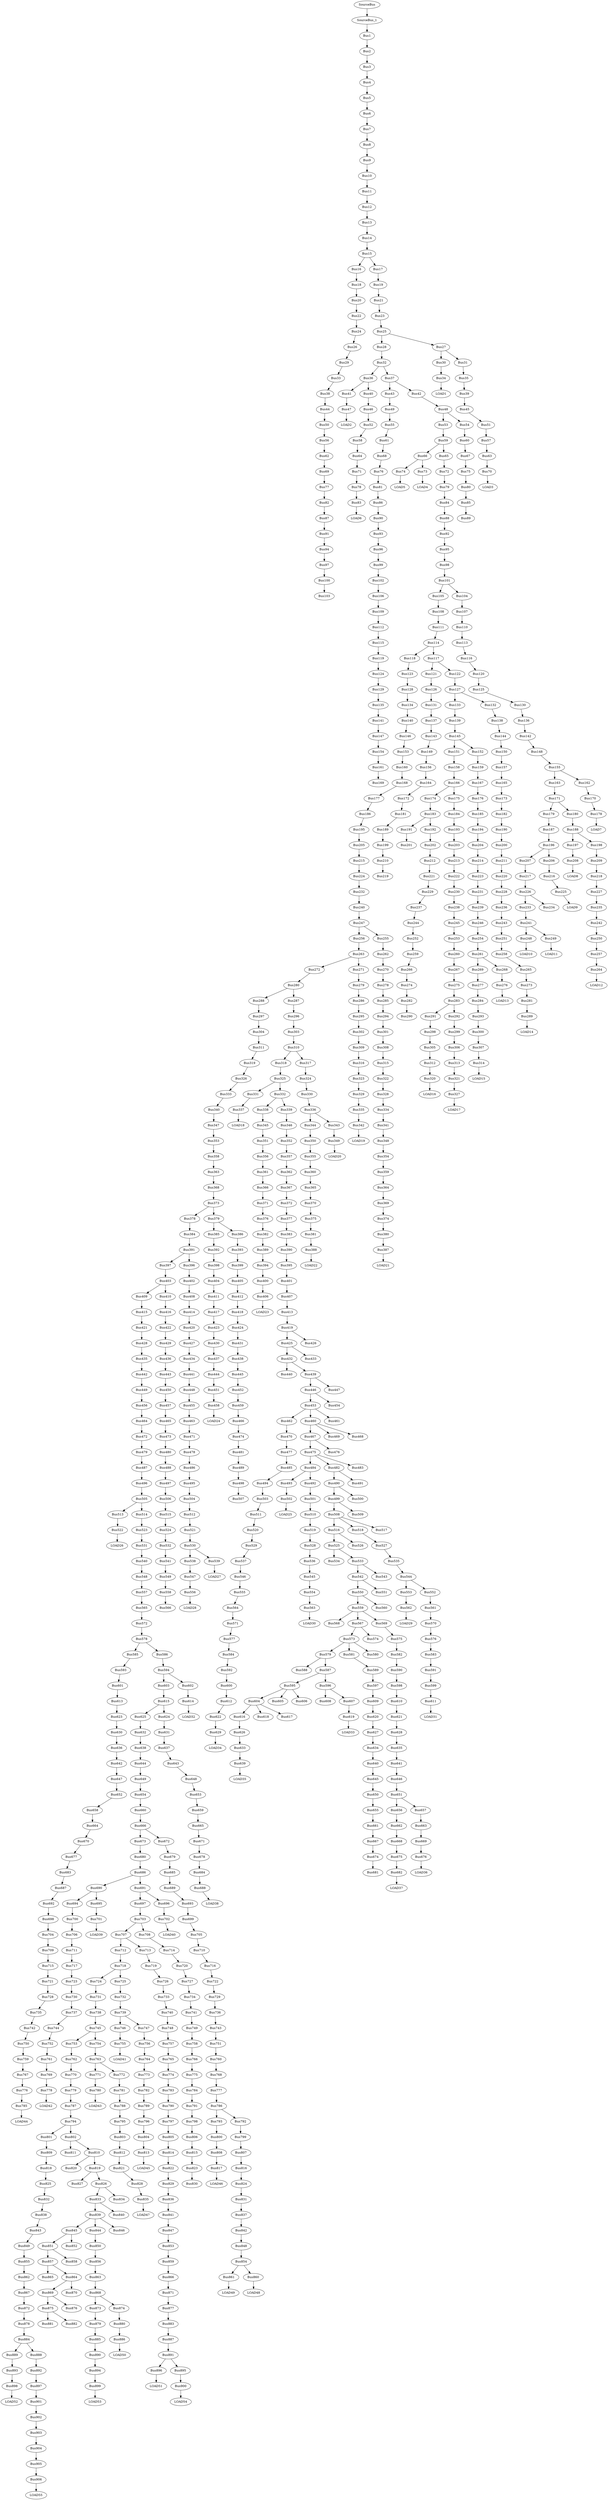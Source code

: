 strict digraph "" {
	Bus270 -> Bus278;
	Bus278 -> Bus285;
	Bus648 -> Bus653;
	Bus653 -> Bus659;
	Bus69 -> Bus77;
	Bus77 -> Bus82;
	Bus288 -> Bus297;
	Bus297 -> Bus304;
	Bus796 -> Bus804;
	Bus804 -> Bus813;
	Bus813 -> LOAD45;
	Bus656 -> Bus662;
	Bus662 -> Bus668;
	Bus136 -> Bus142;
	Bus142 -> Bus148;
	Bus878 -> Bus884;
	Bus884 -> Bus889;
	Bus884 -> Bus888;
	Bus30 -> Bus34;
	Bus34 -> LOAD1;
	Bus269 -> Bus277;
	Bus277 -> Bus284;
	Bus173 -> Bus182;
	Bus182 -> Bus190;
	Bus259 -> Bus266;
	Bus266 -> Bus274;
	Bus868 -> Bus873;
	Bus868 -> Bus874;
	Bus873 -> Bus879;
	Bus412 -> Bus418;
	Bus418 -> Bus424;
	Bus41 -> Bus47;
	Bus47 -> LOAD2;
	Bus212 -> Bus221;
	Bus221 -> Bus229;
	Bus313 -> Bus321;
	Bus321 -> Bus327;
	Bus626 -> Bus633;
	Bus633 -> Bus639;
	Bus126 -> Bus131;
	Bus131 -> Bus137;
	Bus114 -> Bus118;
	Bus114 -> Bus117;
	Bus118 -> Bus123;
	Bus53 -> Bus59;
	Bus59 -> Bus66;
	Bus59 -> Bus65;
	Bus705 -> Bus710;
	Bus710 -> Bus716;
	Bus666 -> Bus673;
	Bus666 -> Bus672;
	Bus673 -> Bus680;
	Bus274 -> Bus282;
	Bus282 -> Bus290;
	Bus637 -> Bus643;
	Bus643 -> Bus648;
	Bus886 -> LOAD50;
	Bus703 -> Bus707;
	Bus703 -> Bus708;
	Bus707 -> Bus712;
	Bus707 -> Bus713;
	Bus325 -> Bus331;
	Bus325 -> Bus332;
	Bus331 -> Bus337;
	Bus195 -> Bus205;
	Bus205 -> Bus215;
	Bus857 -> Bus865;
	Bus857 -> Bus864;
	Bus563 -> LOAD30;
	Bus318 -> Bus325;
	Bus688 -> LOAD38;
	SourceBus -> SourceBus_1;
	SourceBus_1 -> Bus1;
	Bus329 -> Bus335;
	Bus335 -> Bus342;
	Bus716 -> Bus722;
	Bus722 -> Bus729;
	Bus470 -> Bus477;
	Bus477 -> Bus485;
	Bus824 -> Bus831;
	Bus831 -> Bus837;
	Bus263 -> Bus272;
	Bus263 -> Bus271;
	Bus272 -> Bus280;
	Bus821 -> Bus828;
	Bus828 -> Bus835;
	Bus32 -> Bus36;
	Bus32 -> Bus37;
	Bus36 -> Bus41;
	Bus36 -> Bus40;
	Bus795 -> Bus803;
	Bus803 -> Bus812;
	Bus8 -> Bus9;
	Bus9 -> Bus10;
	Bus243 -> Bus251;
	Bus251 -> Bus258;
	Bus200 -> Bus211;
	Bus211 -> Bus220;
	Bus356 -> Bus361;
	Bus361 -> Bus366;
	Bus50 -> Bus56;
	Bus56 -> Bus62;
	Bus425 -> Bus432;
	Bus425 -> Bus433;
	Bus432 -> Bus440;
	Bus432 -> Bus439;
	Bus62 -> Bus69;
	Bus570 -> Bus576;
	Bus576 -> Bus583;
	Bus351 -> Bus356;
	Bus589 -> Bus597;
	Bus597 -> Bus609;
	Bus414 -> Bus420;
	Bus420 -> Bus427;
	Bus127 -> Bus133;
	Bus127 -> Bus132;
	Bus133 -> Bus139;
	Bus285 -> Bus294;
	Bus143 -> Bus149;
	Bus149 -> Bus156;
	Bus190 -> Bus200;
	Bus512 -> Bus521;
	Bus521 -> Bus530;
	Bus363 -> Bus368;
	Bus368 -> Bus373;
	Bus562 -> LOAD29;
	Bus591 -> Bus599;
	Bus599 -> Bus611;
	Bus78 -> Bus83;
	Bus83 -> LOAD6;
	Bus604 -> Bus616;
	Bus604 -> Bus618;
	Bus604 -> Bus617;
	Bus616 -> Bus626;
	Bus87 -> Bus91;
	Bus91 -> Bus94;
	Bus724 -> Bus731;
	Bus731 -> Bus738;
	Bus166 -> Bus174;
	Bus166 -> Bus175;
	Bus174 -> Bus183;
	Bus631 -> Bus637;
	Bus44 -> Bus50;
	Bus155 -> Bus163;
	Bus155 -> Bus162;
	Bus163 -> Bus171;
	Bus738 -> Bus745;
	Bus347 -> Bus353;
	Bus353 -> Bus358;
	Bus685 -> Bus689;
	Bus689 -> Bus693;
	Bus889 -> Bus893;
	Bus578 -> Bus585;
	Bus578 -> Bus586;
	Bus585 -> Bus593;
	Bus799 -> Bus807;
	Bus807 -> Bus816;
	Bus452 -> Bus459;
	Bus459 -> Bus466;
	Bus294 -> Bus301;
	Bus505 -> Bus513;
	Bus505 -> Bus514;
	Bus513 -> Bus522;
	Bus51 -> Bus57;
	Bus57 -> Bus63;
	Bus39 -> Bus45;
	Bus45 -> Bus51;
	Bus718 -> Bus724;
	Bus718 -> Bus725;
	Bus725 -> Bus732;
	Bus300 -> Bus307;
	Bus307 -> Bus314;
	Bus202 -> Bus212;
	Bus314 -> LOAD15;
	Bus680 -> Bus686;
	Bus686 -> Bus690;
	Bus686 -> Bus691;
	Bus337 -> LOAD18;
	Bus730 -> Bus737;
	Bus737 -> Bus744;
	Bus489 -> Bus498;
	Bus498 -> Bus507;
	Bus761 -> Bus769;
	Bus769 -> Bus778;
	Bus238 -> Bus245;
	Bus245 -> Bus253;
	Bus801 -> Bus809;
	Bus809 -> Bus818;
	Bus619 -> LOAD33;
	Bus833 -> Bus839;
	Bus833 -> Bus840;
	Bus839 -> Bus845;
	Bus839 -> Bus844;
	Bus839 -> Bus846;
	Bus485 -> Bus494;
	Bus494 -> Bus503;
	Bus112 -> Bus115;
	Bus115 -> Bus119;
	Bus298 -> Bus305;
	Bus305 -> Bus312;
	Bus610 -> Bus621;
	Bus621 -> Bus628;
	Bus258 -> Bus265;
	Bus265 -> Bus273;
	Bus493 -> Bus502;
	Bus502 -> LOAD25;
	Bus54 -> Bus60;
	Bus60 -> Bus67;
	Bus224 -> Bus232;
	Bus232 -> Bus240;
	Bus378 -> Bus384;
	Bus384 -> Bus391;
	Bus890 -> Bus894;
	Bus894 -> Bus899;
	Bus427 -> Bus434;
	Bus434 -> Bus441;
	Bus467 -> Bus475;
	Bus467 -> Bus476;
	Bus475 -> Bus484;
	Bus475 -> Bus482;
	Bus475 -> Bus483;
	Bus586 -> Bus594;
	Bus12 -> Bus13;
	Bus13 -> Bus14;
	Bus33 -> Bus38;
	Bus38 -> Bus44;
	Bus763 -> Bus771;
	Bus763 -> Bus772;
	Bus771 -> Bus780;
	Bus781 -> Bus788;
	Bus788 -> Bus795;
	Bus693 -> Bus699;
	Bus457 -> Bus465;
	Bus465 -> Bus473;
	Bus775 -> Bus784;
	Bus784 -> Bus791;
	Bus862 -> Bus867;
	Bus867 -> Bus872;
	Bus63 -> Bus70;
	Bus70 -> LOAD3;
	Bus508 -> Bus516;
	Bus508 -> Bus518;
	Bus508 -> Bus517;
	Bus516 -> Bus525;
	Bus516 -> Bus526;
	Bus753 -> Bus762;
	Bus762 -> Bus770;
	Bus388 -> LOAD22;
	Bus312 -> Bus320;
	Bus320 -> LOAD16;
	Bus779 -> Bus787;
	Bus787 -> Bus794;
	Bus18 -> Bus20;
	Bus20 -> Bus22;
	Bus210 -> Bus219;
	Bus518 -> Bus527;
	Bus542 -> Bus550;
	Bus542 -> Bus551;
	Bus550 -> Bus559;
	Bus550 -> Bus560;
	Bus495 -> Bus504;
	Bus504 -> Bus512;
	Bus549 -> Bus558;
	Bus558 -> Bus566;
	Bus415 -> Bus421;
	Bus421 -> Bus428;
	Bus756 -> Bus764;
	Bus764 -> Bus773;
	Bus286 -> Bus295;
	Bus295 -> Bus302;
	Bus336 -> Bus344;
	Bus336 -> Bus343;
	Bus344 -> Bus350;
	Bus659 -> Bus665;
	Bus665 -> Bus671;
	Bus319 -> Bus326;
	Bus326 -> Bus333;
	Bus565 -> Bus572;
	Bus572 -> Bus578;
	Bus805 -> Bus814;
	Bus814 -> Bus822;
	Bus473 -> Bus480;
	Bus480 -> Bus488;
	Bus750 -> Bus759;
	Bus759 -> Bus767;
	Bus595 -> Bus604;
	Bus595 -> Bus605;
	Bus595 -> Bus606;
	Bus553 -> Bus562;
	Bus125 -> Bus130;
	Bus130 -> Bus136;
	Bus141 -> Bus147;
	Bus147 -> Bus154;
	Bus845 -> Bus851;
	Bus845 -> Bus852;
	Bus851 -> Bus857;
	Bus851 -> Bus858;
	Bus900 -> LOAD54;
	Bus544 -> Bus553;
	Bus544 -> Bus552;
	Bus552 -> Bus561;
	Bus88 -> Bus92;
	Bus92 -> Bus95;
	Bus620 -> Bus627;
	Bus627 -> Bus634;
	Bus158 -> Bus166;
	Bus848 -> Bus854;
	Bus854 -> Bus861;
	Bus854 -> Bus860;
	Bus161 -> Bus169;
	Bus524 -> Bus532;
	Bus532 -> Bus541;
	Bus844 -> Bus850;
	Bus444 -> Bus451;
	Bus451 -> Bus458;
	Bus196 -> Bus207;
	Bus196 -> Bus206;
	Bus207 -> Bus217;
	Bus609 -> Bus620;
	Bus301 -> Bus308;
	Bus663 -> Bus669;
	Bus669 -> Bus676;
	Bus793 -> Bus800;
	Bus800 -> Bus808;
	Bus411 -> Bus417;
	Bus417 -> Bus423;
	Bus80 -> Bus85;
	Bus85 -> Bus89;
	Bus891 -> Bus896;
	Bus891 -> Bus895;
	Bus896 -> LOAD51;
	Bus383 -> Bus390;
	Bus390 -> Bus395;
	Bus875 -> Bus881;
	Bus875 -> Bus882;
	Bus84 -> Bus88;
	Bus514 -> Bus523;
	Bus379 -> Bus385;
	Bus379 -> Bus386;
	Bus385 -> Bus392;
	Bus770 -> Bus779;
	Bus186 -> Bus195;
	Bus364 -> Bus369;
	Bus369 -> Bus374;
	Bus302 -> Bus309;
	Bus309 -> Bus316;
	Bus253 -> Bus260;
	Bus260 -> Bus267;
	Bus322 -> Bus328;
	Bus328 -> Bus334;
	Bus66 -> Bus74;
	Bus66 -> Bus73;
	Bus74 -> LOAD5;
	Bus778 -> LOAD42;
	Bus105 -> Bus108;
	Bus108 -> Bus111;
	Bus780 -> LOAD43;
	Bus16 -> Bus18;
	Bus701 -> LOAD39;
	Bus40 -> Bus46;
	Bus46 -> Bus52;
	Bus853 -> Bus859;
	Bus859 -> Bus866;
	Bus548 -> Bus557;
	Bus557 -> Bus565;
	Bus49 -> Bus55;
	Bus55 -> Bus61;
	Bus194 -> Bus204;
	Bus204 -> Bus214;
	Bus842 -> Bus848;
	Bus2 -> Bus3;
	Bus3 -> Bus4;
	Bus428 -> Bus435;
	Bus435 -> Bus442;
	Bus405 -> Bus412;
	Bus391 -> Bus397;
	Bus391 -> Bus396;
	Bus397 -> Bus403;
	Bus528 -> Bus536;
	Bus536 -> Bus545;
	Bus692 -> Bus698;
	Bus698 -> Bus704;
	Bus818 -> Bus825;
	Bus861 -> LOAD49;
	Bus176 -> Bus185;
	Bus185 -> Bus194;
	Bus829 -> Bus836;
	Bus836 -> Bus841;
	Bus395 -> Bus401;
	Bus664 -> Bus670;
	Bus670 -> Bus677;
	Bus193 -> Bus203;
	Bus203 -> Bus213;
	Bus159 -> Bus167;
	Bus167 -> Bus176;
	Bus767 -> Bus776;
	Bus82 -> Bus87;
	Bus355 -> Bus360;
	Bus360 -> Bus365;
	Bus520 -> Bus529;
	Bus529 -> Bus537;
	Bus559 -> Bus568;
	Bus559 -> Bus567;
	Bus559 -> Bus569;
	Bus365 -> Bus370;
	Bus594 -> Bus603;
	Bus594 -> Bus602;
	Bus603 -> Bus615;
	Bus375 -> Bus381;
	Bus381 -> Bus388;
	Bus641 -> Bus646;
	Bus646 -> Bus651;
	Bus545 -> Bus554;
	Bus371 -> Bus376;
	Bus376 -> Bus382;
	Bus5 -> Bus6;
	Bus6 -> Bus7;
	Bus123 -> Bus128;
	Bus240 -> Bus247;
	Bus247 -> Bus256;
	Bus247 -> Bus255;
	Bus527 -> Bus535;
	Bus535 -> Bus544;
	Bus640 -> Bus645;
	Bus645 -> Bus650;
	Bus236 -> Bus243;
	Bus183 -> Bus191;
	Bus183 -> Bus192;
	Bus191 -> Bus201;
	Bus816 -> Bus824;
	Bus216 -> Bus225;
	Bus225 -> LOAD9;
	Bus423 -> Bus430;
	Bus22 -> Bus24;
	Bus629 -> LOAD34;
	Bus613 -> Bus623;
	Bus623 -> Bus630;
	Bus358 -> Bus363;
	Bus888 -> Bus892;
	Bus652 -> Bus658;
	Bus658 -> Bus664;
	Bus768 -> Bus777;
	Bus777 -> Bus786;
	Bus453 -> Bus462;
	Bus453 -> Bus460;
	Bus453 -> Bus461;
	Bus462 -> Bus470;
	Bus554 -> Bus563;
	Bus903 -> Bus904;
	Bus904 -> Bus905;
	Bus409 -> Bus415;
	Bus52 -> Bus58;
	Bus58 -> Bus64;
	Bus671 -> Bus678;
	Bus678 -> Bus684;
	Bus120 -> Bus125;
	Bus61 -> Bus68;
	Bus823 -> Bus830;
	Bus11 -> Bus12;
	Bus228 -> Bus236;
	Bus206 -> Bus216;
	Bus790 -> Bus797;
	Bus797 -> Bus805;
	Bus281 -> Bus289;
	Bus289 -> LOAD14;
	Bus798 -> Bus806;
	Bus806 -> Bus815;
	Bus634 -> Bus640;
	Bus817 -> LOAD46;
	Bus746 -> Bus755;
	Bus755 -> LOAD41;
	Bus14 -> Bus15;
	Bus449 -> Bus456;
	Bus456 -> Bus464;
	Bus342 -> LOAD19;
	Bus334 -> Bus341;
	Bus538 -> Bus547;
	Bus547 -> Bus556;
	Bus171 -> Bus179;
	Bus171 -> Bus180;
	Bus101 -> Bus105;
	Bus101 -> Bus104;
	Bus104 -> Bus107;
	Bus150 -> Bus157;
	Bus157 -> Bus165;
	Bus582 -> Bus590;
	Bus590 -> Bus598;
	Bus24 -> Bus26;
	Bus697 -> Bus703;
	Bus869 -> Bus875;
	Bus869 -> Bus876;
	Bus901 -> Bus902;
	Bus902 -> Bus903;
	Bus661 -> Bus667;
	Bus667 -> Bus674;
	Bus874 -> Bus880;
	Bus880 -> Bus886;
	Bus271 -> Bus279;
	Bus479 -> Bus487;
	Bus487 -> Bus496;
	Bus802 -> Bus811;
	Bus802 -> Bus810;
	Bus717 -> Bus723;
	Bus723 -> Bus730;
	Bus192 -> Bus202;
	Bus241 -> Bus248;
	Bus241 -> Bus249;
	Bus248 -> LOAD10;
	Bus4 -> Bus5;
	Bus615 -> Bus625;
	Bus615 -> Bus624;
	Bus625 -> Bus632;
	Bus441 -> Bus448;
	Bus448 -> Bus455;
	Bus708 -> Bus714;
	Bus741 -> Bus749;
	Bus749 -> Bus758;
	Bus786 -> Bus793;
	Bus786 -> Bus792;
	Bus785 -> LOAD44;
	Bus810 -> Bus820;
	Bus810 -> Bus819;
	Bus94 -> Bus97;
	Bus97 -> Bus100;
	Bus396 -> Bus402;
	Bus478 -> Bus486;
	Bus486 -> Bus495;
	Bus712 -> Bus718;
	Bus758 -> Bus766;
	Bus766 -> Bus775;
	Bus850 -> Bus856;
	Bus632 -> Bus638;
	Bus638 -> Bus644;
	Bus699 -> Bus705;
	Bus26 -> Bus29;
	Bus29 -> Bus33;
	Bus484 -> Bus493;
	Bus484 -> Bus492;
	Bus273 -> Bus281;
	Bus443 -> Bus450;
	Bus450 -> Bus457;
	Bus713 -> Bus719;
	Bus630 -> Bus636;
	Bus399 -> Bus405;
	Bus209 -> Bus218;
	Bus218 -> Bus227;
	Bus584 -> Bus592;
	Bus592 -> Bus600;
	Bus264 -> LOAD12;
	Bus419 -> Bus425;
	Bus419 -> Bus426;
	Bus117 -> Bus121;
	Bus117 -> Bus122;
	Bus728 -> Bus735;
	Bus735 -> Bus742;
	Bus455 -> Bus463;
	Bus463 -> Bus471;
	Bus25 -> Bus28;
	Bus25 -> Bus27;
	Bus28 -> Bus32;
	Bus283 -> Bus291;
	Bus283 -> Bus292;
	Bus291 -> Bus298;
	Bus672 -> Bus679;
	Bus679 -> Bus685;
	Bus304 -> Bus311;
	Bus311 -> Bus319;
	Bus729 -> Bus736;
	Bus736 -> Bus743;
	Bus235 -> Bus242;
	Bus242 -> Bus250;
	Bus748 -> Bus757;
	Bus757 -> Bus765;
	Bus139 -> Bus145;
	Bus145 -> Bus151;
	Bus145 -> Bus152;
	Bus227 -> Bus235;
	Bus162 -> Bus170;
	Bus170 -> Bus178;
	Bus654 -> Bus660;
	Bus660 -> Bus666;
	Bus27 -> Bus30;
	Bus27 -> Bus31;
	Bus31 -> Bus35;
	Bus280 -> Bus288;
	Bus280 -> Bus287;
	Bus287 -> Bus296;
	Bus138 -> Bus144;
	Bus144 -> Bus150;
	Bus458 -> LOAD24;
	Bus177 -> Bus186;
	Bus783 -> Bus790;
	Bus102 -> Bus106;
	Bus106 -> Bus109;
	Bus179 -> Bus187;
	Bus525 -> Bus534;
	Bus525 -> Bus533;
	Bus188 -> Bus197;
	Bus188 -> Bus198;
	Bus197 -> Bus208;
	Bus460 -> Bus467;
	Bus460 -> Bus469;
	Bus460 -> Bus468;
	Bus709 -> Bus715;
	Bus715 -> Bus721;
	Bus382 -> Bus389;
	Bus220 -> Bus228;
	Bus317 -> Bus324;
	Bus324 -> Bus330;
	Bus593 -> Bus601;
	Bus392 -> Bus398;
	Bus398 -> Bus404;
	Bus649 -> Bus654;
	Bus215 -> Bus224;
	Bus893 -> Bus898;
	Bus898 -> LOAD52;
	Bus132 -> Bus138;
	Bus657 -> Bus663;
	Bus445 -> Bus452;
	Bus316 -> Bus323;
	Bus100 -> Bus103;
	Bus501 -> Bus510;
	Bus510 -> Bus519;
	Bus838 -> Bus843;
	Bus843 -> Bus849;
	Bus99 -> Bus102;
	Bus37 -> Bus43;
	Bus37 -> Bus42;
	Bus43 -> Bus49;
	Bus257 -> Bus264;
	Bus789 -> Bus796;
	Bus275 -> Bus283;
	Bus863 -> Bus868;
	Bus370 -> Bus375;
	Bus15 -> Bus16;
	Bus15 -> Bus17;
	Bus109 -> Bus112;
	Bus151 -> Bus158;
	Bus687 -> Bus692;
	Bus332 -> Bus338;
	Bus332 -> Bus339;
	Bus338 -> Bus345;
	Bus267 -> Bus275;
	Bus214 -> Bus223;
	Bus223 -> Bus231;
	Bus446 -> Bus453;
	Bus446 -> Bus454;
	Bus380 -> Bus387;
	Bus387 -> LOAD21;
	Bus239 -> Bus246;
	Bus246 -> Bus254;
	Bus352 -> Bus357;
	Bus357 -> Bus362;
	Bus402 -> Bus408;
	Bus408 -> Bus414;
	Bus812 -> Bus821;
	Bus404 -> Bus411;
	Bus696 -> Bus702;
	Bus702 -> LOAD40;
	Bus341 -> Bus348;
	Bus348 -> Bus354;
	Bus406 -> LOAD23;
	Bus73 -> LOAD4;
	Bus330 -> Bus336;
	Bus374 -> Bus380;
	Bus537 -> Bus546;
	Bus546 -> Bus555;
	Bus677 -> Bus683;
	Bus683 -> Bus687;
	Bus373 -> Bus378;
	Bus373 -> Bus379;
	Bus7 -> Bus8;
	Bus847 -> Bus853;
	Bus719 -> Bus726;
	Bus726 -> Bus733;
	Bus742 -> Bus750;
	Bus284 -> Bus293;
	Bus835 -> LOAD47;
	Bus714 -> Bus720;
	Bus720 -> Bus727;
	Bus897 -> Bus901;
	Bus156 -> Bus164;
	Bus129 -> Bus135;
	Bus135 -> Bus141;
	Bus727 -> Bus734;
	Bus734 -> Bus741;
	Bus754 -> Bus763;
	Bus222 -> Bus230;
	Bus230 -> Bus238;
	Bus10 -> Bus11;
	Bus482 -> Bus490;
	Bus482 -> Bus491;
	Bus490 -> Bus499;
	Bus490 -> Bus500;
	Bus856 -> Bus863;
	Bus782 -> Bus789;
	Bus401 -> Bus407;
	Bus407 -> Bus413;
	Bus732 -> Bus739;
	Bus739 -> Bus746;
	Bus739 -> Bus747;
	Bus690 -> Bus694;
	Bus690 -> Bus695;
	Bus694 -> Bus700;
	Bus140 -> Bus146;
	Bus146 -> Bus153;
	Bus639 -> LOAD35;
	Bus310 -> Bus318;
	Bus310 -> Bus317;
	Bus700 -> Bus706;
	Bus706 -> Bus711;
	Bus293 -> Bus300;
	Bus503 -> Bus511;
	Bus511 -> Bus520;
	Bus530 -> Bus538;
	Bus530 -> Bus539;
	Bus745 -> Bus753;
	Bus745 -> Bus754;
	Bus160 -> Bus168;
	Bus168 -> Bus177;
	Bus674 -> Bus681;
	Bus682 -> LOAD37;
	Bus343 -> Bus349;
	Bus349 -> LOAD20;
	Bus611 -> LOAD31;
	Bus17 -> Bus19;
	Bus19 -> Bus21;
	Bus90 -> Bus93;
	Bus93 -> Bus96;
	Bus596 -> Bus608;
	Bus596 -> Bus607;
	Bus506 -> Bus515;
	Bus515 -> Bus524;
	Bus600 -> Bus612;
	Bus366 -> Bus371;
	Bus372 -> Bus377;
	Bus377 -> Bus383;
	Bus345 -> Bus351;
	Bus772 -> Bus781;
	Bus430 -> Bus437;
	Bus95 -> Bus98;
	Bus229 -> Bus237;
	Bus237 -> Bus244;
	Bus577 -> Bus584;
	Bus152 -> Bus159;
	Bus895 -> Bus900;
	Bus111 -> Bus114;
	Bus261 -> Bus269;
	Bus261 -> Bus268;
	Bus268 -> Bus276;
	Bus327 -> LOAD17;
	Bus555 -> Bus564;
	Bus567 -> Bus573;
	Bus567 -> Bus574;
	Bus602 -> Bus614;
	Bus292 -> Bus299;
	Bus624 -> Bus631;
	Bus819 -> Bus827;
	Bus819 -> Bus826;
	Bus571 -> Bus577;
	Bus431 -> Bus438;
	Bus438 -> Bus445;
	Bus808 -> Bus817;
	Bus86 -> Bus90;
	Bus760 -> Bus768;
	Bus64 -> Bus71;
	Bus71 -> Bus78;
	Bus651 -> Bus656;
	Bus651 -> Bus657;
	Bus636 -> Bus642;
	Bus642 -> Bus647;
	Bus837 -> Bus842;
	Bus539 -> LOAD27;
	Bus822 -> Bus829;
	Bus315 -> Bus322;
	Bus791 -> Bus798;
	Bus276 -> LOAD13;
	Bus119 -> Bus124;
	Bus564 -> Bus571;
	Bus198 -> Bus209;
	Bus628 -> Bus635;
	Bus75 -> Bus80;
	Bus250 -> Bus257;
	Bus573 -> Bus579;
	Bus573 -> Bus581;
	Bus573 -> Bus580;
	Bus471 -> Bus478;
	Bus128 -> Bus134;
	Bus134 -> Bus140;
	Bus733 -> Bus740;
	Bus740 -> Bus748;
	Bus695 -> Bus701;
	Bus622 -> Bus629;
	Bus776 -> Bus785;
	Bus747 -> Bus756;
	Bus180 -> Bus188;
	Bus252 -> Bus259;
	Bus864 -> Bus869;
	Bus864 -> Bus870;
	Bus148 -> Bus155;
	Bus841 -> Bus847;
	Bus226 -> Bus233;
	Bus226 -> Bus234;
	Bus233 -> Bus241;
	Bus424 -> Bus431;
	Bus107 -> Bus110;
	Bus110 -> Bus113;
	Bus296 -> Bus303;
	Bus303 -> Bus310;
	Bus254 -> Bus261;
	Bus249 -> LOAD11;
	Bus892 -> Bus897;
	Bus601 -> Bus613;
	Bus794 -> Bus801;
	Bus794 -> Bus802;
	Bus256 -> Bus263;
	Bus389 -> Bus394;
	Bus464 -> Bus472;
	Bus367 -> Bus372;
	Bus872 -> Bus878;
	Bus765 -> Bus774;
	Bus213 -> Bus222;
	Bus569 -> Bus575;
	Bus579 -> Bus588;
	Bus579 -> Bus587;
	Bus575 -> Bus582;
	Bus607 -> Bus619;
	Bus255 -> Bus262;
	Bus826 -> Bus833;
	Bus826 -> Bus834;
	Bus403 -> Bus409;
	Bus403 -> Bus410;
	Bus231 -> Bus239;
	Bus773 -> Bus782;
	Bus153 -> Bus160;
	Bus676 -> LOAD36;
	Bus68 -> Bus76;
	Bus76 -> Bus81;
	Bus178 -> LOAD7;
	Bus650 -> Bus655;
	Bus655 -> Bus661;
	Bus394 -> Bus400;
	Bus299 -> Bus306;
	Bus306 -> Bus313;
	Bus137 -> Bus143;
	Bus187 -> Bus196;
	Bus499 -> Bus508;
	Bus499 -> Bus509;
	Bus481 -> Bus489;
	Bus721 -> Bus728;
	Bus644 -> Bus649;
	Bus691 -> Bus697;
	Bus691 -> Bus696;
	Bus393 -> Bus399;
	Bus437 -> Bus444;
	Bus885 -> Bus890;
	Bus154 -> Bus161;
	Bus871 -> Bus877;
	Bus877 -> Bus883;
	Bus496 -> Bus505;
	Bus42 -> Bus48;
	Bus262 -> Bus270;
	Bus825 -> Bus832;
	Bus429 -> Bus436;
	Bus436 -> Bus443;
	Bus217 -> Bus226;
	Bus172 -> Bus181;
	Bus181 -> Bus189;
	Bus339 -> Bus346;
	Bus647 -> Bus652;
	Bus81 -> Bus86;
	Bus354 -> Bus359;
	Bus21 -> Bus23;
	Bus832 -> Bus838;
	Bus860 -> LOAD48;
	Bus189 -> Bus199;
	Bus199 -> Bus210;
	Bus113 -> Bus116;
	Bus116 -> Bus120;
	Bus323 -> Bus329;
	Bus72 -> Bus79;
	Bus79 -> Bus84;
	Bus561 -> Bus570;
	Bus743 -> Bus751;
	Bus751 -> Bus760;
	Bus413 -> Bus419;
	Bus98 -> Bus101;
	Bus598 -> Bus610;
	Bus541 -> Bus549;
	Bus533 -> Bus542;
	Bus533 -> Bus543;
	Bus583 -> Bus591;
	Bus488 -> Bus497;
	Bus497 -> Bus506;
	Bus96 -> Bus99;
	Bus883 -> Bus887;
	Bus887 -> Bus891;
	Bus359 -> Bus364;
	Bus849 -> Bus855;
	Bus472 -> Bus479;
	Bus410 -> Bus416;
	Bus362 -> Bus367;
	Bus333 -> Bus340;
	Bus340 -> Bus347;
	Bus519 -> Bus528;
	Bus346 -> Bus352;
	Bus474 -> Bus481;
	Bus899 -> LOAD53;
	Bus792 -> Bus799;
	Bus587 -> Bus595;
	Bus587 -> Bus596;
	Bus386 -> Bus393;
	Bus711 -> Bus717;
	Bus523 -> Bus531;
	Bus531 -> Bus540;
	Bus416 -> Bus422;
	Bus422 -> Bus429;
	Bus879 -> Bus885;
	Bus774 -> Bus783;
	Bus556 -> LOAD28;
	Bus668 -> Bus675;
	Bus675 -> Bus682;
	Bus350 -> Bus355;
	Bus752 -> Bus761;
	Bus165 -> Bus173;
	Bus279 -> Bus286;
	Bus581 -> Bus589;
	Bus684 -> Bus688;
	Bus744 -> Bus752;
	Bus121 -> Bus126;
	Bus439 -> Bus446;
	Bus439 -> Bus447;
	Bus522 -> LOAD26;
	Bus855 -> Bus862;
	Bus23 -> Bus25;
	Bus308 -> Bus315;
	Bus48 -> Bus53;
	Bus48 -> Bus54;
	Bus612 -> Bus622;
	Bus492 -> Bus501;
	Bus184 -> Bus193;
	Bus65 -> Bus72;
	Bus635 -> Bus641;
	Bus122 -> Bus127;
	Bus124 -> Bus129;
	Bus466 -> Bus474;
	Bus67 -> Bus75;
	Bus704 -> Bus709;
	Bus244 -> Bus252;
	Bus540 -> Bus548;
	Bus208 -> LOAD8;
	Bus906 -> LOAD55;
	Bus175 -> Bus184;
	Bus35 -> Bus39;
	Bus400 -> Bus406;
	Bus614 -> LOAD32;
	Bus905 -> Bus906;
	Bus866 -> Bus871;
	Bus164 -> Bus172;
	Bus815 -> Bus823;
	Bus442 -> Bus449;
	Bus1 -> Bus2;
}
